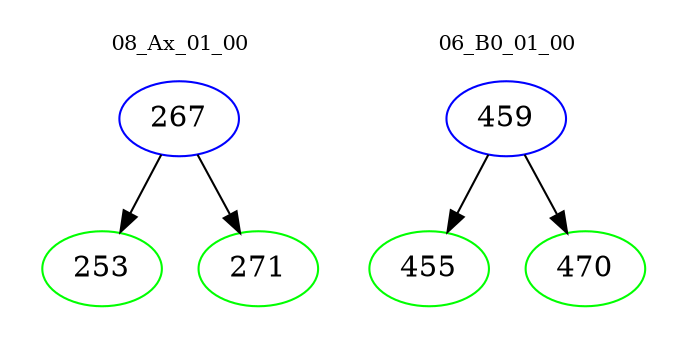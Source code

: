 digraph{
subgraph cluster_0 {
color = white
label = "08_Ax_01_00";
fontsize=10;
T0_267 [label="267", color="blue"]
T0_267 -> T0_253 [color="black"]
T0_253 [label="253", color="green"]
T0_267 -> T0_271 [color="black"]
T0_271 [label="271", color="green"]
}
subgraph cluster_1 {
color = white
label = "06_B0_01_00";
fontsize=10;
T1_459 [label="459", color="blue"]
T1_459 -> T1_455 [color="black"]
T1_455 [label="455", color="green"]
T1_459 -> T1_470 [color="black"]
T1_470 [label="470", color="green"]
}
}
